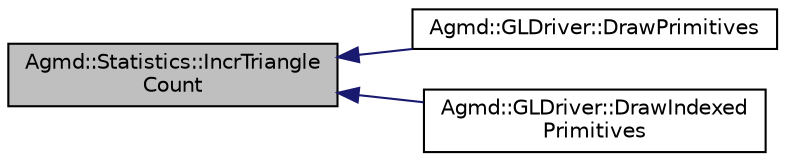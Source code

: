 digraph "Agmd::Statistics::IncrTriangleCount"
{
  edge [fontname="Helvetica",fontsize="10",labelfontname="Helvetica",labelfontsize="10"];
  node [fontname="Helvetica",fontsize="10",shape=record];
  rankdir="LR";
  Node1 [label="Agmd::Statistics::IncrTriangle\lCount",height=0.2,width=0.4,color="black", fillcolor="grey75", style="filled" fontcolor="black"];
  Node1 -> Node2 [dir="back",color="midnightblue",fontsize="10",style="solid",fontname="Helvetica"];
  Node2 [label="Agmd::GLDriver::DrawPrimitives",height=0.2,width=0.4,color="black", fillcolor="white", style="filled",URL="$class_agmd_1_1_g_l_driver.html#adae2a75d7f71fad8e717c0f8a7ad895d"];
  Node1 -> Node3 [dir="back",color="midnightblue",fontsize="10",style="solid",fontname="Helvetica"];
  Node3 [label="Agmd::GLDriver::DrawIndexed\lPrimitives",height=0.2,width=0.4,color="black", fillcolor="white", style="filled",URL="$class_agmd_1_1_g_l_driver.html#a4f94f8cf789c88859eb4a678382d70ad"];
}
